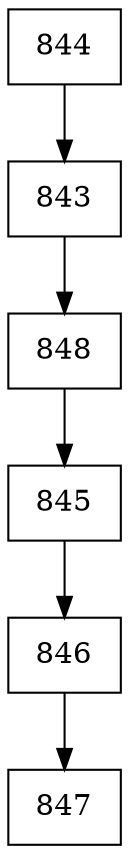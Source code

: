 digraph G {
  node [shape=record];
  node0 [label="{844}"];
  node0 -> node1;
  node1 [label="{843}"];
  node1 -> node2;
  node2 [label="{848}"];
  node2 -> node3;
  node3 [label="{845}"];
  node3 -> node4;
  node4 [label="{846}"];
  node4 -> node5;
  node5 [label="{847}"];
}
